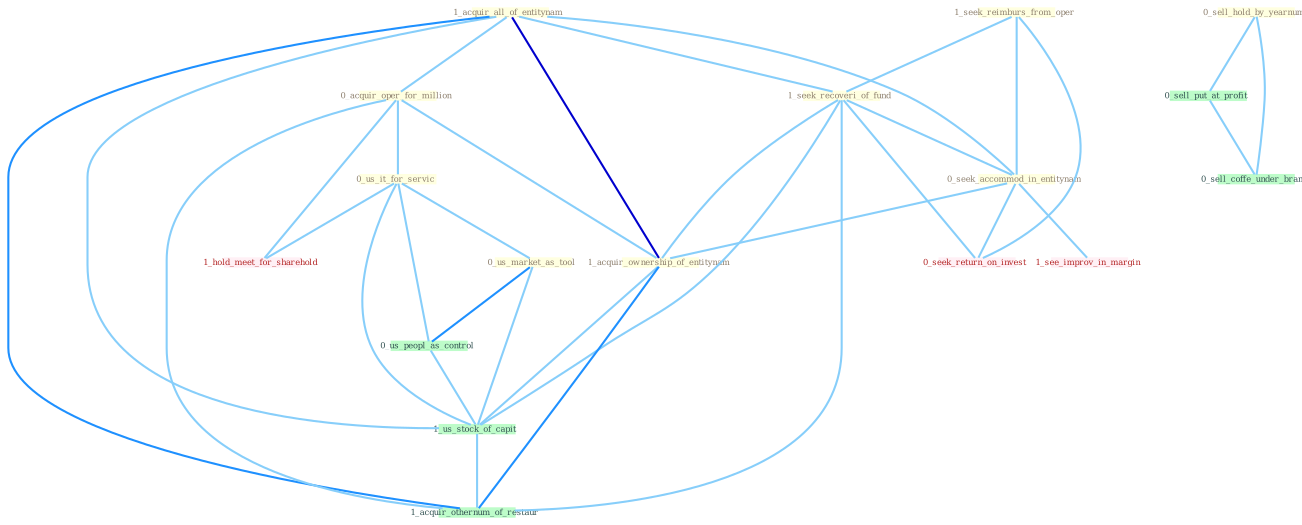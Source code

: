 Graph G{ 
    node
    [shape=polygon,style=filled,width=.5,height=.06,color="#BDFCC9",fixedsize=true,fontsize=4,
    fontcolor="#2f4f4f"];
    {node
    [color="#ffffe0", fontcolor="#8b7d6b"] "1_seek_reimburs_from_oper " "1_acquir_all_of_entitynam " "1_seek_recoveri_of_fund " "0_acquir_oper_for_million " "0_us_it_for_servic " "0_seek_accommod_in_entitynam " "0_sell_hold_by_yearnum " "0_us_market_as_tool " "1_acquir_ownership_of_entitynam "}
{node [color="#fff0f5", fontcolor="#b22222"] "0_seek_return_on_invest " "1_see_improv_in_margin " "1_hold_meet_for_sharehold "}
edge [color="#B0E2FF"];

	"1_seek_reimburs_from_oper " -- "1_seek_recoveri_of_fund " [w="1", color="#87cefa" ];
	"1_seek_reimburs_from_oper " -- "0_seek_accommod_in_entitynam " [w="1", color="#87cefa" ];
	"1_seek_reimburs_from_oper " -- "0_seek_return_on_invest " [w="1", color="#87cefa" ];
	"1_acquir_all_of_entitynam " -- "1_seek_recoveri_of_fund " [w="1", color="#87cefa" ];
	"1_acquir_all_of_entitynam " -- "0_acquir_oper_for_million " [w="1", color="#87cefa" ];
	"1_acquir_all_of_entitynam " -- "0_seek_accommod_in_entitynam " [w="1", color="#87cefa" ];
	"1_acquir_all_of_entitynam " -- "1_acquir_ownership_of_entitynam " [w="3", color="#0000cd" , len=0.6];
	"1_acquir_all_of_entitynam " -- "1_us_stock_of_capit " [w="1", color="#87cefa" ];
	"1_acquir_all_of_entitynam " -- "1_acquir_othernum_of_restaur " [w="2", color="#1e90ff" , len=0.8];
	"1_seek_recoveri_of_fund " -- "0_seek_accommod_in_entitynam " [w="1", color="#87cefa" ];
	"1_seek_recoveri_of_fund " -- "1_acquir_ownership_of_entitynam " [w="1", color="#87cefa" ];
	"1_seek_recoveri_of_fund " -- "0_seek_return_on_invest " [w="1", color="#87cefa" ];
	"1_seek_recoveri_of_fund " -- "1_us_stock_of_capit " [w="1", color="#87cefa" ];
	"1_seek_recoveri_of_fund " -- "1_acquir_othernum_of_restaur " [w="1", color="#87cefa" ];
	"0_acquir_oper_for_million " -- "0_us_it_for_servic " [w="1", color="#87cefa" ];
	"0_acquir_oper_for_million " -- "1_acquir_ownership_of_entitynam " [w="1", color="#87cefa" ];
	"0_acquir_oper_for_million " -- "1_hold_meet_for_sharehold " [w="1", color="#87cefa" ];
	"0_acquir_oper_for_million " -- "1_acquir_othernum_of_restaur " [w="1", color="#87cefa" ];
	"0_us_it_for_servic " -- "0_us_market_as_tool " [w="1", color="#87cefa" ];
	"0_us_it_for_servic " -- "0_us_peopl_as_control " [w="1", color="#87cefa" ];
	"0_us_it_for_servic " -- "1_us_stock_of_capit " [w="1", color="#87cefa" ];
	"0_us_it_for_servic " -- "1_hold_meet_for_sharehold " [w="1", color="#87cefa" ];
	"0_seek_accommod_in_entitynam " -- "1_acquir_ownership_of_entitynam " [w="1", color="#87cefa" ];
	"0_seek_accommod_in_entitynam " -- "0_seek_return_on_invest " [w="1", color="#87cefa" ];
	"0_seek_accommod_in_entitynam " -- "1_see_improv_in_margin " [w="1", color="#87cefa" ];
	"0_sell_hold_by_yearnum " -- "0_sell_put_at_profit " [w="1", color="#87cefa" ];
	"0_sell_hold_by_yearnum " -- "0_sell_coffe_under_brand " [w="1", color="#87cefa" ];
	"0_us_market_as_tool " -- "0_us_peopl_as_control " [w="2", color="#1e90ff" , len=0.8];
	"0_us_market_as_tool " -- "1_us_stock_of_capit " [w="1", color="#87cefa" ];
	"1_acquir_ownership_of_entitynam " -- "1_us_stock_of_capit " [w="1", color="#87cefa" ];
	"1_acquir_ownership_of_entitynam " -- "1_acquir_othernum_of_restaur " [w="2", color="#1e90ff" , len=0.8];
	"0_us_peopl_as_control " -- "1_us_stock_of_capit " [w="1", color="#87cefa" ];
	"0_sell_put_at_profit " -- "0_sell_coffe_under_brand " [w="1", color="#87cefa" ];
	"1_us_stock_of_capit " -- "1_acquir_othernum_of_restaur " [w="1", color="#87cefa" ];
}